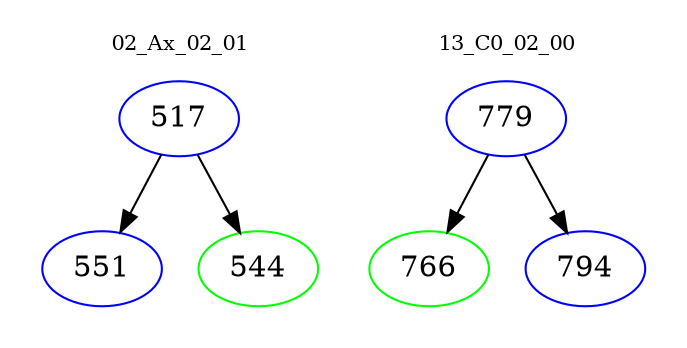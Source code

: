 digraph{
subgraph cluster_0 {
color = white
label = "02_Ax_02_01";
fontsize=10;
T0_517 [label="517", color="blue"]
T0_517 -> T0_551 [color="black"]
T0_551 [label="551", color="blue"]
T0_517 -> T0_544 [color="black"]
T0_544 [label="544", color="green"]
}
subgraph cluster_1 {
color = white
label = "13_C0_02_00";
fontsize=10;
T1_779 [label="779", color="blue"]
T1_779 -> T1_766 [color="black"]
T1_766 [label="766", color="green"]
T1_779 -> T1_794 [color="black"]
T1_794 [label="794", color="blue"]
}
}
